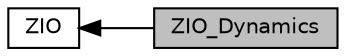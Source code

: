 digraph "ZIO_Dynamics"
{
  edge [fontname="Helvetica",fontsize="10",labelfontname="Helvetica",labelfontsize="10"];
  node [fontname="Helvetica",fontsize="10",shape=box];
  rankdir=LR;
  Node1 [label="ZIO",height=0.2,width=0.4,color="black", fillcolor="white", style="filled",URL="$group__z_i_o.html",tooltip="The data transfer classes and utility methods of the library."];
  Node0 [label="ZIO_Dynamics",height=0.2,width=0.4,color="black", fillcolor="grey75", style="filled", fontcolor="black",tooltip="Collection of input - output methods for particles."];
  Node1->Node0 [shape=plaintext, dir="back", style="solid"];
}
